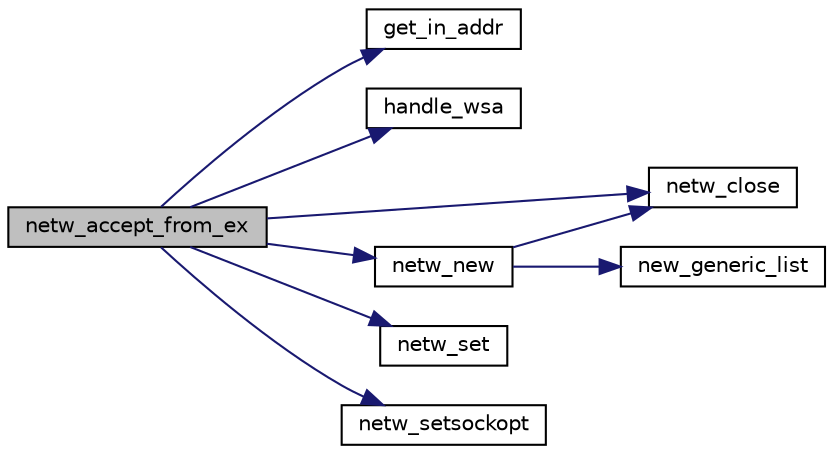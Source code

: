 digraph G
{
  edge [fontname="Helvetica",fontsize="10",labelfontname="Helvetica",labelfontsize="10"];
  node [fontname="Helvetica",fontsize="10",shape=record];
  rankdir=LR;
  Node1 [label="netw_accept_from_ex",height=0.2,width=0.4,color="black", fillcolor="grey75", style="filled" fontcolor="black"];
  Node1 -> Node2 [color="midnightblue",fontsize="10",style="solid",fontname="Helvetica"];
  Node2 [label="get_in_addr",height=0.2,width=0.4,color="black", fillcolor="white", style="filled",URL="$n__network_8c.html#afbef2c33f6dff3d4bc138b52bf0ad27d",tooltip="get sockaddr, IPv4 or IPv6"];
  Node1 -> Node3 [color="midnightblue",fontsize="10",style="solid",fontname="Helvetica"];
  Node3 [label="handle_wsa",height=0.2,width=0.4,color="black", fillcolor="white", style="filled",URL="$group___n_e_t_w_o_r_k_i_n_g.html#gad783d5db0fcbd8e6888c9170ad408c93",tooltip="Do not directly use, internal api."];
  Node1 -> Node4 [color="midnightblue",fontsize="10",style="solid",fontname="Helvetica"];
  Node4 [label="netw_close",height=0.2,width=0.4,color="black", fillcolor="white", style="filled",URL="$group___n_e_t_w_o_r_k_i_n_g.html#gac345c1af1935cebb9ee33edd4c32267a",tooltip="Closing a specified Network, destroy queues, free the structure."];
  Node1 -> Node5 [color="midnightblue",fontsize="10",style="solid",fontname="Helvetica"];
  Node5 [label="netw_new",height=0.2,width=0.4,color="black", fillcolor="white", style="filled",URL="$n__network_8c.html#a9caee75e3a67942e37ccb4de2c889105",tooltip="Return an empty allocated network ready to be netw_closed."];
  Node5 -> Node4 [color="midnightblue",fontsize="10",style="solid",fontname="Helvetica"];
  Node5 -> Node6 [color="midnightblue",fontsize="10",style="solid",fontname="Helvetica"];
  Node6 [label="new_generic_list",height=0.2,width=0.4,color="black", fillcolor="white", style="filled",URL="$group___l_i_s_t.html#gaa82751b4d6a219771661843e61cefa2e",tooltip="Initialiaze a generic list container to max_items pointers."];
  Node1 -> Node7 [color="midnightblue",fontsize="10",style="solid",fontname="Helvetica"];
  Node7 [label="netw_set",height=0.2,width=0.4,color="black", fillcolor="white", style="filled",URL="$group___n_e_t_w_o_r_k_i_n_g.html#gaa8e1fe7978995197f08aa0ef24a76c33",tooltip="Restart or reset the specified network ability."];
  Node1 -> Node8 [color="midnightblue",fontsize="10",style="solid",fontname="Helvetica"];
  Node8 [label="netw_setsockopt",height=0.2,width=0.4,color="black", fillcolor="white", style="filled",URL="$group___n_e_t_w_o_r_k_i_n_g.html#ga5c1faa6cacdd3c7e2bc2306aa7f19990",tooltip="Modify common socket options. Enable SO_REUSEADDR."];
}

